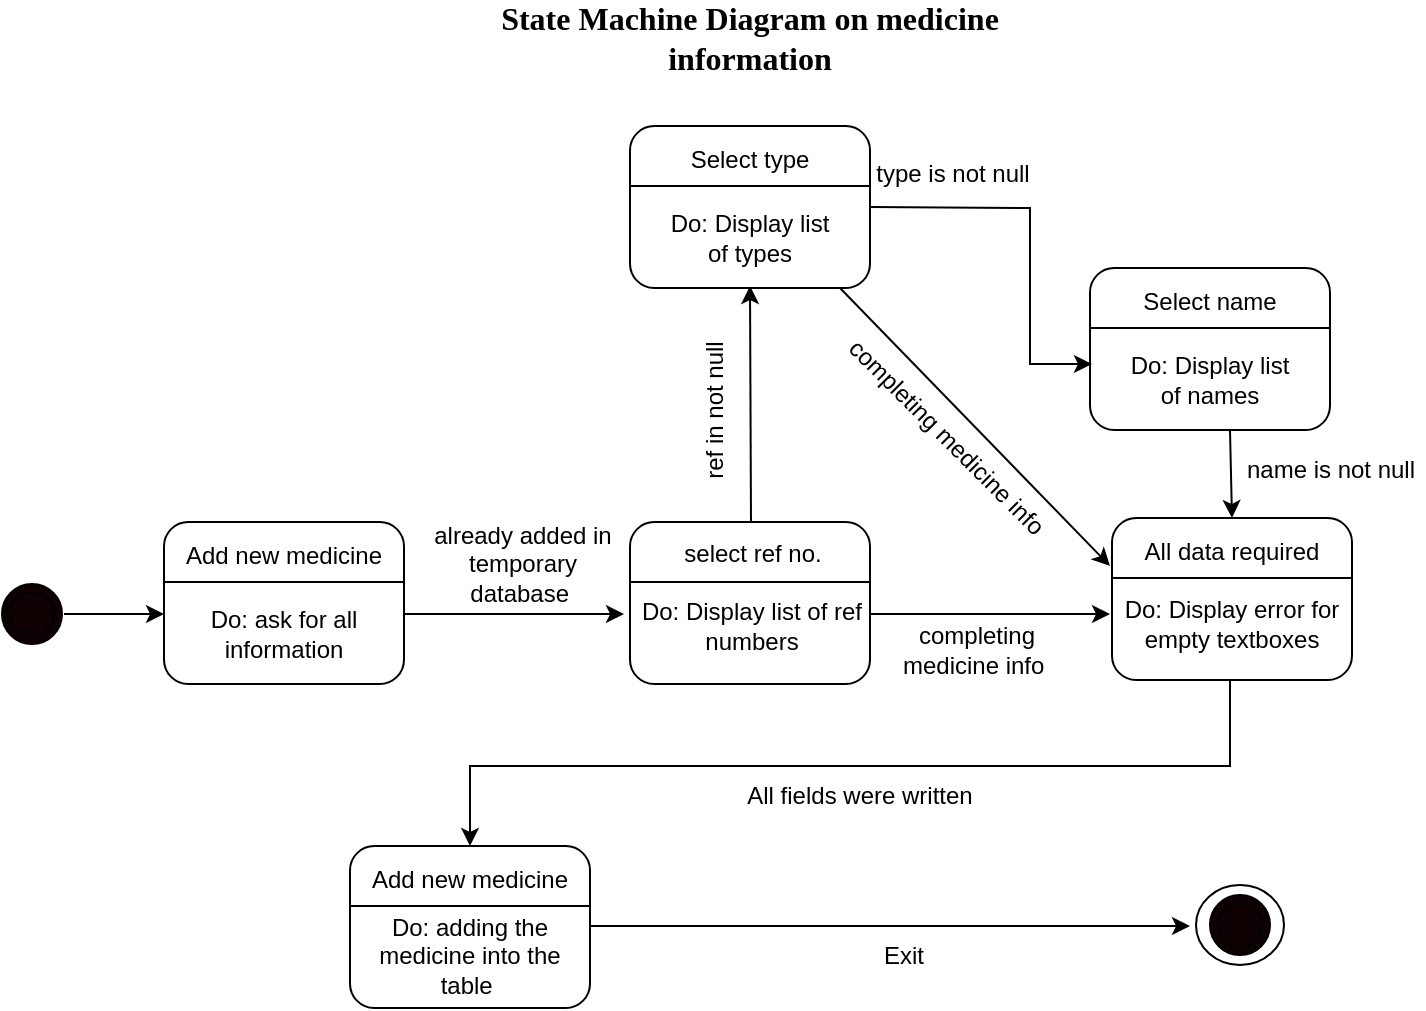 <mxfile version="20.8.3" type="device"><diagram id="C5RBs43oDa-KdzZeNtuy" name="Page-1"><mxGraphModel dx="880" dy="427" grid="1" gridSize="10" guides="1" tooltips="1" connect="1" arrows="1" fold="1" page="1" pageScale="1" pageWidth="827" pageHeight="1169" math="0" shadow="0"><root><mxCell id="WIyWlLk6GJQsqaUBKTNV-0"/><mxCell id="WIyWlLk6GJQsqaUBKTNV-1" parent="WIyWlLk6GJQsqaUBKTNV-0"/><mxCell id="l1aC_RSfbFS6DKdn_wPW-0" value="" style="ellipse;shape=doubleEllipse;whiteSpace=wrap;html=1;aspect=fixed;strokeColor=#000000;gradientColor=none;fillColor=#0e0101;" vertex="1" parent="WIyWlLk6GJQsqaUBKTNV-1"><mxGeometry x="46" y="309" width="30" height="30" as="geometry"/></mxCell><mxCell id="l1aC_RSfbFS6DKdn_wPW-10" value="" style="rounded=1;whiteSpace=wrap;html=1;strokeColor=#000000;fillColor=#FFFFFF;gradientColor=none;labelBackgroundColor=none;" vertex="1" parent="WIyWlLk6GJQsqaUBKTNV-1"><mxGeometry x="127" y="278" width="120" height="81" as="geometry"/></mxCell><mxCell id="l1aC_RSfbFS6DKdn_wPW-11" value="" style="endArrow=none;html=1;rounded=0;" edge="1" parent="WIyWlLk6GJQsqaUBKTNV-1"><mxGeometry width="50" height="50" relative="1" as="geometry"><mxPoint x="127" y="308" as="sourcePoint"/><mxPoint x="247" y="308" as="targetPoint"/></mxGeometry></mxCell><mxCell id="l1aC_RSfbFS6DKdn_wPW-12" value="Add new medicine" style="text;html=1;strokeColor=none;fillColor=none;align=center;verticalAlign=middle;whiteSpace=wrap;rounded=0;" vertex="1" parent="WIyWlLk6GJQsqaUBKTNV-1"><mxGeometry x="132" y="285" width="110" height="20" as="geometry"/></mxCell><mxCell id="l1aC_RSfbFS6DKdn_wPW-14" value="Do: ask for all information" style="text;html=1;strokeColor=none;fillColor=none;align=center;verticalAlign=middle;whiteSpace=wrap;rounded=0;labelBackgroundColor=none;" vertex="1" parent="WIyWlLk6GJQsqaUBKTNV-1"><mxGeometry x="142" y="319" width="90" height="30" as="geometry"/></mxCell><mxCell id="l1aC_RSfbFS6DKdn_wPW-15" value="" style="endArrow=classic;html=1;rounded=0;" edge="1" parent="WIyWlLk6GJQsqaUBKTNV-1"><mxGeometry width="50" height="50" relative="1" as="geometry"><mxPoint x="77" y="324" as="sourcePoint"/><mxPoint x="127" y="324" as="targetPoint"/></mxGeometry></mxCell><mxCell id="l1aC_RSfbFS6DKdn_wPW-21" value="already added in temporary database&amp;nbsp;" style="text;html=1;strokeColor=none;fillColor=none;align=center;verticalAlign=middle;whiteSpace=wrap;rounded=0;labelBackgroundColor=none;" vertex="1" parent="WIyWlLk6GJQsqaUBKTNV-1"><mxGeometry x="260" y="284" width="93" height="30" as="geometry"/></mxCell><mxCell id="l1aC_RSfbFS6DKdn_wPW-23" value="" style="endArrow=classic;html=1;rounded=0;" edge="1" parent="WIyWlLk6GJQsqaUBKTNV-1"><mxGeometry width="50" height="50" relative="1" as="geometry"><mxPoint x="247" y="324" as="sourcePoint"/><mxPoint x="357" y="324" as="targetPoint"/></mxGeometry></mxCell><mxCell id="l1aC_RSfbFS6DKdn_wPW-24" value="" style="rounded=1;whiteSpace=wrap;html=1;strokeColor=#000000;fillColor=#FFFFFF;gradientColor=none;labelBackgroundColor=none;" vertex="1" parent="WIyWlLk6GJQsqaUBKTNV-1"><mxGeometry x="360" y="278" width="120" height="81" as="geometry"/></mxCell><mxCell id="l1aC_RSfbFS6DKdn_wPW-25" value="" style="endArrow=none;html=1;rounded=0;" edge="1" parent="WIyWlLk6GJQsqaUBKTNV-1"><mxGeometry width="50" height="50" relative="1" as="geometry"><mxPoint x="360" y="308" as="sourcePoint"/><mxPoint x="480" y="308" as="targetPoint"/></mxGeometry></mxCell><mxCell id="l1aC_RSfbFS6DKdn_wPW-26" value="select ref no." style="text;html=1;strokeColor=none;fillColor=none;align=center;verticalAlign=middle;whiteSpace=wrap;rounded=0;" vertex="1" parent="WIyWlLk6GJQsqaUBKTNV-1"><mxGeometry x="371.5" y="284" width="99" height="20" as="geometry"/></mxCell><mxCell id="l1aC_RSfbFS6DKdn_wPW-27" value="Do: Display list of ref numbers" style="text;html=1;strokeColor=none;fillColor=none;align=center;verticalAlign=middle;whiteSpace=wrap;rounded=0;labelBackgroundColor=none;" vertex="1" parent="WIyWlLk6GJQsqaUBKTNV-1"><mxGeometry x="358" y="315" width="126" height="30" as="geometry"/></mxCell><mxCell id="l1aC_RSfbFS6DKdn_wPW-45" value="&lt;font style=&quot;font-size: 16px;&quot; face=&quot;Comic Sans MS&quot;&gt;&lt;b&gt;State Machine Diagram&amp;nbsp;on medicine information&lt;/b&gt;&lt;/font&gt;" style="text;html=1;strokeColor=none;fillColor=none;align=center;verticalAlign=middle;whiteSpace=wrap;rounded=0;labelBackgroundColor=none;" vertex="1" parent="WIyWlLk6GJQsqaUBKTNV-1"><mxGeometry x="260" y="21" width="320" height="30" as="geometry"/></mxCell><mxCell id="l1aC_RSfbFS6DKdn_wPW-49" value="" style="endArrow=classic;html=1;rounded=0;fontFamily=Comic Sans MS;fontSize=16;" edge="1" parent="WIyWlLk6GJQsqaUBKTNV-1"><mxGeometry width="50" height="50" relative="1" as="geometry"><mxPoint x="420.5" y="278" as="sourcePoint"/><mxPoint x="420" y="160" as="targetPoint"/></mxGeometry></mxCell><mxCell id="l1aC_RSfbFS6DKdn_wPW-50" value="" style="rounded=1;whiteSpace=wrap;html=1;strokeColor=#000000;fillColor=#FFFFFF;gradientColor=none;labelBackgroundColor=none;" vertex="1" parent="WIyWlLk6GJQsqaUBKTNV-1"><mxGeometry x="360" y="80" width="120" height="81" as="geometry"/></mxCell><mxCell id="l1aC_RSfbFS6DKdn_wPW-51" value="" style="endArrow=none;html=1;rounded=0;" edge="1" parent="WIyWlLk6GJQsqaUBKTNV-1"><mxGeometry width="50" height="50" relative="1" as="geometry"><mxPoint x="360" y="110" as="sourcePoint"/><mxPoint x="480" y="110" as="targetPoint"/></mxGeometry></mxCell><mxCell id="l1aC_RSfbFS6DKdn_wPW-52" value="Select type" style="text;html=1;strokeColor=none;fillColor=none;align=center;verticalAlign=middle;whiteSpace=wrap;rounded=0;" vertex="1" parent="WIyWlLk6GJQsqaUBKTNV-1"><mxGeometry x="365" y="87" width="110" height="20" as="geometry"/></mxCell><mxCell id="l1aC_RSfbFS6DKdn_wPW-53" value="Do: Display list of types" style="text;html=1;strokeColor=none;fillColor=none;align=center;verticalAlign=middle;whiteSpace=wrap;rounded=0;labelBackgroundColor=none;" vertex="1" parent="WIyWlLk6GJQsqaUBKTNV-1"><mxGeometry x="375" y="121" width="90" height="30" as="geometry"/></mxCell><mxCell id="l1aC_RSfbFS6DKdn_wPW-54" value="ref in not null" style="text;html=1;strokeColor=none;fillColor=none;align=center;verticalAlign=middle;whiteSpace=wrap;rounded=0;labelBackgroundColor=none;rotation=-90;" vertex="1" parent="WIyWlLk6GJQsqaUBKTNV-1"><mxGeometry x="356" y="207" width="93" height="30" as="geometry"/></mxCell><mxCell id="l1aC_RSfbFS6DKdn_wPW-55" value="" style="rounded=1;whiteSpace=wrap;html=1;strokeColor=#000000;fillColor=#FFFFFF;gradientColor=none;labelBackgroundColor=none;" vertex="1" parent="WIyWlLk6GJQsqaUBKTNV-1"><mxGeometry x="590" y="151" width="120" height="81" as="geometry"/></mxCell><mxCell id="l1aC_RSfbFS6DKdn_wPW-56" value="" style="endArrow=none;html=1;rounded=0;" edge="1" parent="WIyWlLk6GJQsqaUBKTNV-1"><mxGeometry width="50" height="50" relative="1" as="geometry"><mxPoint x="590" y="181" as="sourcePoint"/><mxPoint x="710" y="181" as="targetPoint"/></mxGeometry></mxCell><mxCell id="l1aC_RSfbFS6DKdn_wPW-57" value="Select name" style="text;html=1;strokeColor=none;fillColor=none;align=center;verticalAlign=middle;whiteSpace=wrap;rounded=0;" vertex="1" parent="WIyWlLk6GJQsqaUBKTNV-1"><mxGeometry x="595" y="158" width="110" height="20" as="geometry"/></mxCell><mxCell id="l1aC_RSfbFS6DKdn_wPW-58" value="Do: Display list of names" style="text;html=1;strokeColor=none;fillColor=none;align=center;verticalAlign=middle;whiteSpace=wrap;rounded=0;labelBackgroundColor=none;" vertex="1" parent="WIyWlLk6GJQsqaUBKTNV-1"><mxGeometry x="605" y="192" width="90" height="30" as="geometry"/></mxCell><mxCell id="l1aC_RSfbFS6DKdn_wPW-59" value="" style="endArrow=classic;html=1;rounded=0;fontFamily=Comic Sans MS;fontSize=16;exitX=1;exitY=0.5;exitDx=0;exitDy=0;entryX=0.008;entryY=0.593;entryDx=0;entryDy=0;entryPerimeter=0;" edge="1" parent="WIyWlLk6GJQsqaUBKTNV-1" source="l1aC_RSfbFS6DKdn_wPW-50" target="l1aC_RSfbFS6DKdn_wPW-55"><mxGeometry width="50" height="50" relative="1" as="geometry"><mxPoint x="480" y="121" as="sourcePoint"/><mxPoint x="560" y="200" as="targetPoint"/><Array as="points"><mxPoint x="560" y="121"/><mxPoint x="560" y="199"/></Array></mxGeometry></mxCell><mxCell id="l1aC_RSfbFS6DKdn_wPW-60" value="" style="ellipse;whiteSpace=wrap;html=1;strokeColor=#000000;fillColor=#FFFFFF;gradientColor=none;" vertex="1" parent="WIyWlLk6GJQsqaUBKTNV-1"><mxGeometry x="643" y="459.5" width="44" height="40" as="geometry"/></mxCell><mxCell id="l1aC_RSfbFS6DKdn_wPW-61" value="" style="ellipse;shape=doubleEllipse;whiteSpace=wrap;html=1;aspect=fixed;strokeColor=#000000;fillColor=#0e0101;gradientColor=none;" vertex="1" parent="WIyWlLk6GJQsqaUBKTNV-1"><mxGeometry x="650" y="464.5" width="30" height="30" as="geometry"/></mxCell><mxCell id="l1aC_RSfbFS6DKdn_wPW-62" value="" style="endArrow=classic;html=1;rounded=0;fontFamily=Comic Sans MS;fontSize=16;" edge="1" parent="WIyWlLk6GJQsqaUBKTNV-1"><mxGeometry width="50" height="50" relative="1" as="geometry"><mxPoint x="465" y="161" as="sourcePoint"/><mxPoint x="600" y="300" as="targetPoint"/></mxGeometry></mxCell><mxCell id="l1aC_RSfbFS6DKdn_wPW-64" value="" style="endArrow=classic;html=1;rounded=0;fontFamily=Comic Sans MS;fontSize=16;" edge="1" parent="WIyWlLk6GJQsqaUBKTNV-1"><mxGeometry width="50" height="50" relative="1" as="geometry"><mxPoint x="480" y="324" as="sourcePoint"/><mxPoint x="600" y="324" as="targetPoint"/></mxGeometry></mxCell><mxCell id="l1aC_RSfbFS6DKdn_wPW-65" value="" style="rounded=1;whiteSpace=wrap;html=1;strokeColor=#000000;fillColor=#FFFFFF;gradientColor=none;labelBackgroundColor=none;" vertex="1" parent="WIyWlLk6GJQsqaUBKTNV-1"><mxGeometry x="601" y="276" width="120" height="81" as="geometry"/></mxCell><mxCell id="l1aC_RSfbFS6DKdn_wPW-66" value="" style="endArrow=none;html=1;rounded=0;" edge="1" parent="WIyWlLk6GJQsqaUBKTNV-1"><mxGeometry width="50" height="50" relative="1" as="geometry"><mxPoint x="601" y="306" as="sourcePoint"/><mxPoint x="721" y="306" as="targetPoint"/></mxGeometry></mxCell><mxCell id="l1aC_RSfbFS6DKdn_wPW-67" value="All data required" style="text;html=1;strokeColor=none;fillColor=none;align=center;verticalAlign=middle;whiteSpace=wrap;rounded=0;" vertex="1" parent="WIyWlLk6GJQsqaUBKTNV-1"><mxGeometry x="606" y="283" width="110" height="20" as="geometry"/></mxCell><mxCell id="l1aC_RSfbFS6DKdn_wPW-68" value="Do: Display error for empty textboxes" style="text;html=1;strokeColor=none;fillColor=none;align=center;verticalAlign=middle;whiteSpace=wrap;rounded=0;labelBackgroundColor=none;" vertex="1" parent="WIyWlLk6GJQsqaUBKTNV-1"><mxGeometry x="599" y="314" width="124" height="30" as="geometry"/></mxCell><mxCell id="l1aC_RSfbFS6DKdn_wPW-69" value="" style="endArrow=classic;html=1;rounded=0;fontFamily=Comic Sans MS;fontSize=16;entryX=0.5;entryY=0;entryDx=0;entryDy=0;" edge="1" parent="WIyWlLk6GJQsqaUBKTNV-1" target="l1aC_RSfbFS6DKdn_wPW-65"><mxGeometry width="50" height="50" relative="1" as="geometry"><mxPoint x="660" y="232" as="sourcePoint"/><mxPoint x="710" y="182" as="targetPoint"/></mxGeometry></mxCell><mxCell id="l1aC_RSfbFS6DKdn_wPW-70" value="type is not null" style="text;html=1;strokeColor=none;fillColor=none;align=center;verticalAlign=middle;whiteSpace=wrap;rounded=0;labelBackgroundColor=none;rotation=0;" vertex="1" parent="WIyWlLk6GJQsqaUBKTNV-1"><mxGeometry x="475" y="89" width="93" height="30" as="geometry"/></mxCell><mxCell id="l1aC_RSfbFS6DKdn_wPW-71" value="name is not null" style="text;html=1;strokeColor=none;fillColor=none;align=center;verticalAlign=middle;whiteSpace=wrap;rounded=0;labelBackgroundColor=none;rotation=0;" vertex="1" parent="WIyWlLk6GJQsqaUBKTNV-1"><mxGeometry x="664" y="237" width="93" height="30" as="geometry"/></mxCell><mxCell id="l1aC_RSfbFS6DKdn_wPW-72" value="completing medicine info&amp;nbsp;" style="text;html=1;strokeColor=none;fillColor=none;align=center;verticalAlign=middle;whiteSpace=wrap;rounded=0;labelBackgroundColor=none;rotation=45;" vertex="1" parent="WIyWlLk6GJQsqaUBKTNV-1"><mxGeometry x="449" y="222" width="141" height="30" as="geometry"/></mxCell><mxCell id="l1aC_RSfbFS6DKdn_wPW-73" value="completing medicine info&amp;nbsp;" style="text;html=1;strokeColor=none;fillColor=none;align=center;verticalAlign=middle;whiteSpace=wrap;rounded=0;labelBackgroundColor=none;rotation=0;" vertex="1" parent="WIyWlLk6GJQsqaUBKTNV-1"><mxGeometry x="487" y="327" width="93" height="30" as="geometry"/></mxCell><mxCell id="l1aC_RSfbFS6DKdn_wPW-74" value="" style="endArrow=classic;html=1;rounded=0;fontFamily=Comic Sans MS;fontSize=16;" edge="1" parent="WIyWlLk6GJQsqaUBKTNV-1"><mxGeometry width="50" height="50" relative="1" as="geometry"><mxPoint x="660" y="357" as="sourcePoint"/><mxPoint x="280" y="440" as="targetPoint"/><Array as="points"><mxPoint x="660" y="400"/><mxPoint x="460" y="400"/><mxPoint x="280" y="400"/></Array></mxGeometry></mxCell><mxCell id="l1aC_RSfbFS6DKdn_wPW-75" value="" style="rounded=1;whiteSpace=wrap;html=1;strokeColor=#000000;fillColor=#FFFFFF;gradientColor=none;labelBackgroundColor=none;" vertex="1" parent="WIyWlLk6GJQsqaUBKTNV-1"><mxGeometry x="220" y="440" width="120" height="81" as="geometry"/></mxCell><mxCell id="l1aC_RSfbFS6DKdn_wPW-76" value="" style="endArrow=none;html=1;rounded=0;" edge="1" parent="WIyWlLk6GJQsqaUBKTNV-1"><mxGeometry width="50" height="50" relative="1" as="geometry"><mxPoint x="220" y="470" as="sourcePoint"/><mxPoint x="340" y="470" as="targetPoint"/></mxGeometry></mxCell><mxCell id="l1aC_RSfbFS6DKdn_wPW-77" value="Add new medicine" style="text;html=1;strokeColor=none;fillColor=none;align=center;verticalAlign=middle;whiteSpace=wrap;rounded=0;" vertex="1" parent="WIyWlLk6GJQsqaUBKTNV-1"><mxGeometry x="225" y="447" width="110" height="20" as="geometry"/></mxCell><mxCell id="l1aC_RSfbFS6DKdn_wPW-78" value="Do: adding the medicine into the table&amp;nbsp;" style="text;html=1;strokeColor=none;fillColor=none;align=center;verticalAlign=middle;whiteSpace=wrap;rounded=0;labelBackgroundColor=none;" vertex="1" parent="WIyWlLk6GJQsqaUBKTNV-1"><mxGeometry x="220" y="480" width="120" height="30" as="geometry"/></mxCell><mxCell id="l1aC_RSfbFS6DKdn_wPW-79" value="All fields were written" style="text;html=1;strokeColor=none;fillColor=none;align=center;verticalAlign=middle;whiteSpace=wrap;rounded=0;labelBackgroundColor=none;rotation=0;" vertex="1" parent="WIyWlLk6GJQsqaUBKTNV-1"><mxGeometry x="382" y="400" width="186" height="30" as="geometry"/></mxCell><mxCell id="l1aC_RSfbFS6DKdn_wPW-80" value="" style="endArrow=classic;html=1;rounded=0;fontFamily=Comic Sans MS;fontSize=16;" edge="1" parent="WIyWlLk6GJQsqaUBKTNV-1"><mxGeometry width="50" height="50" relative="1" as="geometry"><mxPoint x="340" y="480" as="sourcePoint"/><mxPoint x="640" y="480" as="targetPoint"/></mxGeometry></mxCell><mxCell id="l1aC_RSfbFS6DKdn_wPW-81" value="Exit" style="text;html=1;strokeColor=none;fillColor=none;align=center;verticalAlign=middle;whiteSpace=wrap;rounded=0;labelBackgroundColor=none;rotation=0;" vertex="1" parent="WIyWlLk6GJQsqaUBKTNV-1"><mxGeometry x="404" y="480" width="186" height="30" as="geometry"/></mxCell></root></mxGraphModel></diagram></mxfile>